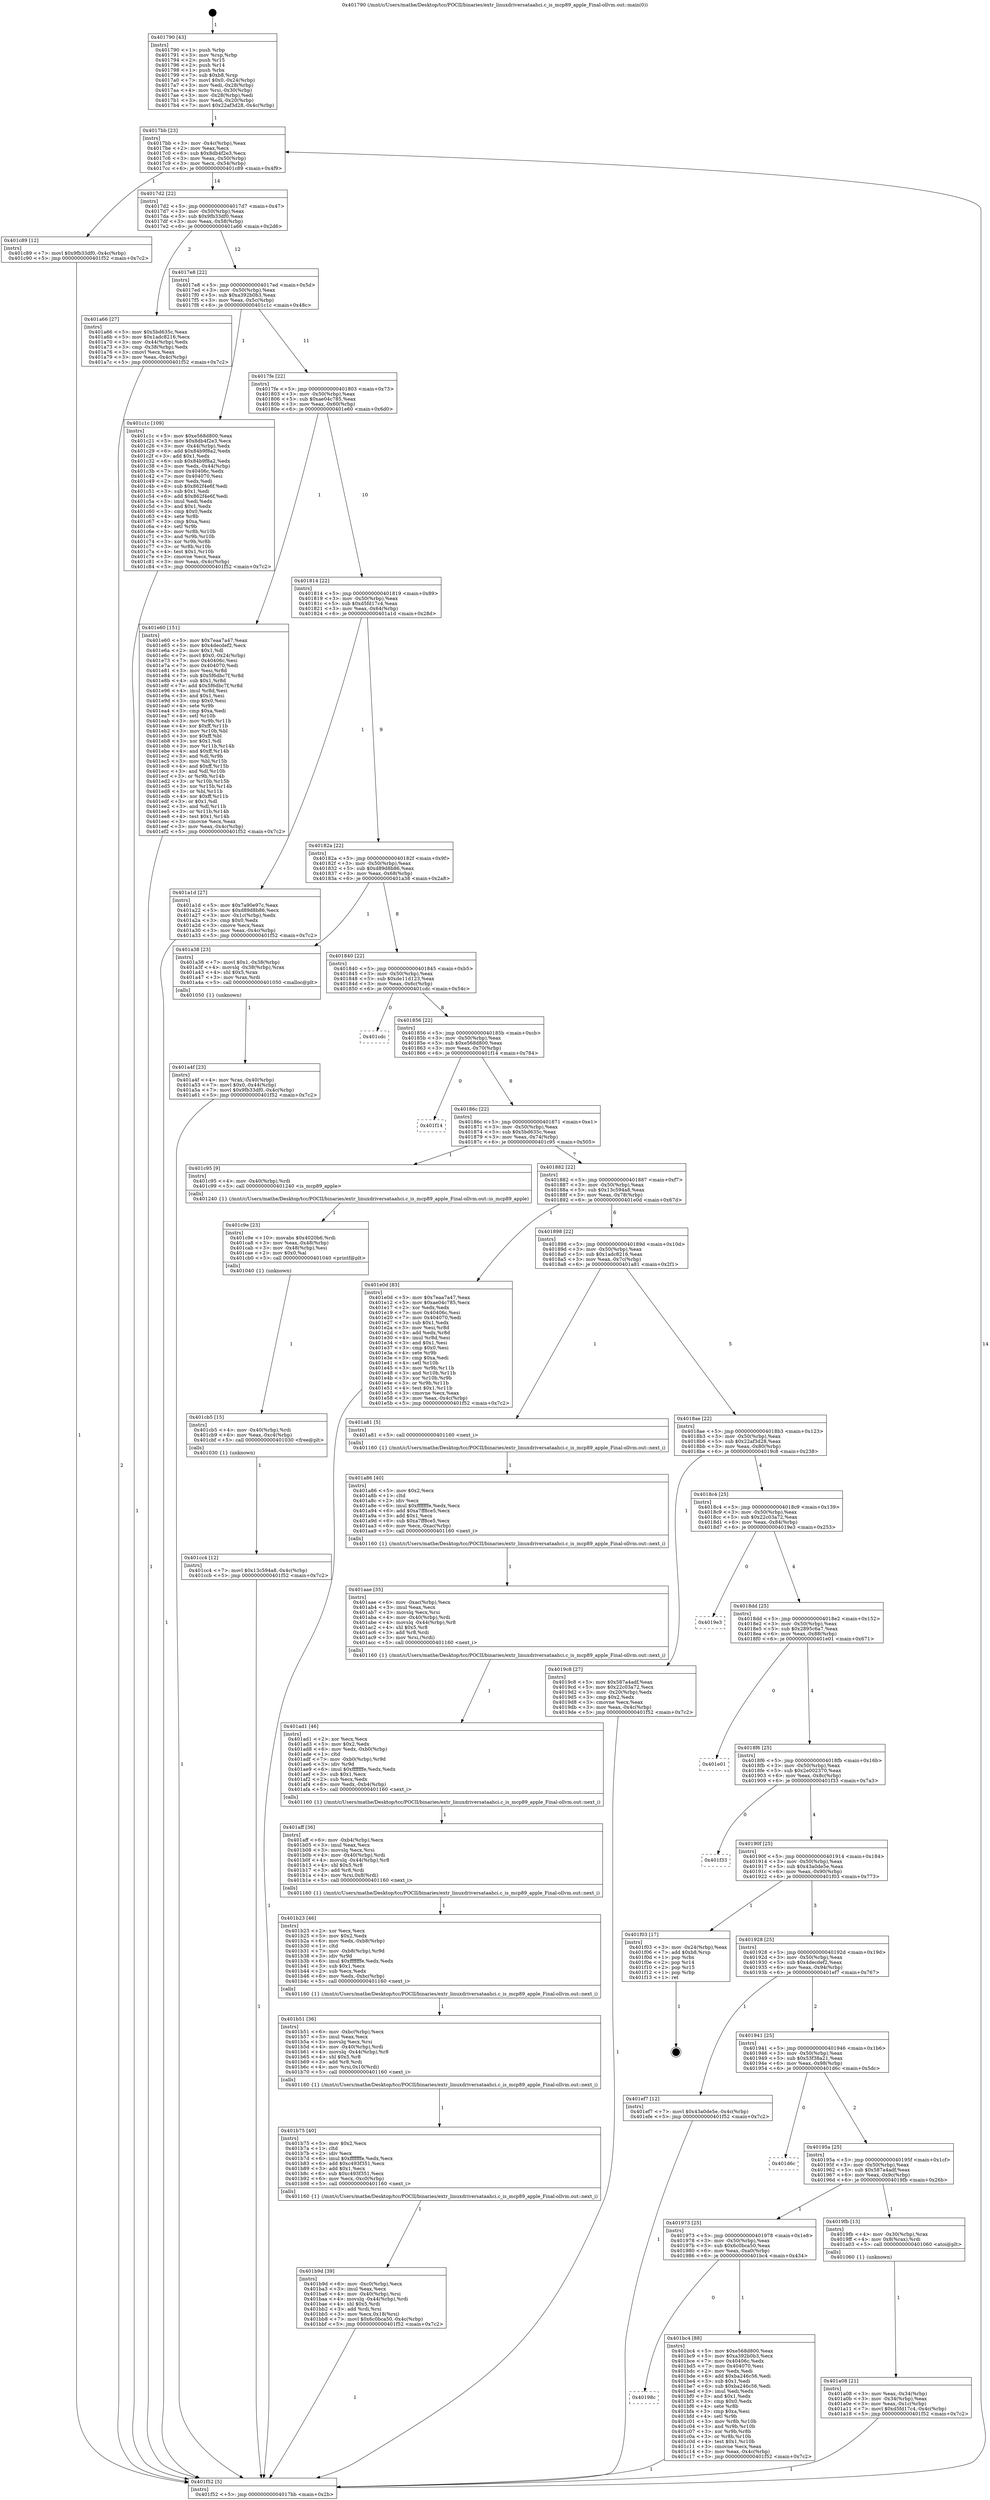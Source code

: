 digraph "0x401790" {
  label = "0x401790 (/mnt/c/Users/mathe/Desktop/tcc/POCII/binaries/extr_linuxdriversataahci.c_is_mcp89_apple_Final-ollvm.out::main(0))"
  labelloc = "t"
  node[shape=record]

  Entry [label="",width=0.3,height=0.3,shape=circle,fillcolor=black,style=filled]
  "0x4017bb" [label="{
     0x4017bb [23]\l
     | [instrs]\l
     &nbsp;&nbsp;0x4017bb \<+3\>: mov -0x4c(%rbp),%eax\l
     &nbsp;&nbsp;0x4017be \<+2\>: mov %eax,%ecx\l
     &nbsp;&nbsp;0x4017c0 \<+6\>: sub $0x8db4f2e3,%ecx\l
     &nbsp;&nbsp;0x4017c6 \<+3\>: mov %eax,-0x50(%rbp)\l
     &nbsp;&nbsp;0x4017c9 \<+3\>: mov %ecx,-0x54(%rbp)\l
     &nbsp;&nbsp;0x4017cc \<+6\>: je 0000000000401c89 \<main+0x4f9\>\l
  }"]
  "0x401c89" [label="{
     0x401c89 [12]\l
     | [instrs]\l
     &nbsp;&nbsp;0x401c89 \<+7\>: movl $0x9fb33df0,-0x4c(%rbp)\l
     &nbsp;&nbsp;0x401c90 \<+5\>: jmp 0000000000401f52 \<main+0x7c2\>\l
  }"]
  "0x4017d2" [label="{
     0x4017d2 [22]\l
     | [instrs]\l
     &nbsp;&nbsp;0x4017d2 \<+5\>: jmp 00000000004017d7 \<main+0x47\>\l
     &nbsp;&nbsp;0x4017d7 \<+3\>: mov -0x50(%rbp),%eax\l
     &nbsp;&nbsp;0x4017da \<+5\>: sub $0x9fb33df0,%eax\l
     &nbsp;&nbsp;0x4017df \<+3\>: mov %eax,-0x58(%rbp)\l
     &nbsp;&nbsp;0x4017e2 \<+6\>: je 0000000000401a66 \<main+0x2d6\>\l
  }"]
  Exit [label="",width=0.3,height=0.3,shape=circle,fillcolor=black,style=filled,peripheries=2]
  "0x401a66" [label="{
     0x401a66 [27]\l
     | [instrs]\l
     &nbsp;&nbsp;0x401a66 \<+5\>: mov $0x5bd635c,%eax\l
     &nbsp;&nbsp;0x401a6b \<+5\>: mov $0x1adc8216,%ecx\l
     &nbsp;&nbsp;0x401a70 \<+3\>: mov -0x44(%rbp),%edx\l
     &nbsp;&nbsp;0x401a73 \<+3\>: cmp -0x38(%rbp),%edx\l
     &nbsp;&nbsp;0x401a76 \<+3\>: cmovl %ecx,%eax\l
     &nbsp;&nbsp;0x401a79 \<+3\>: mov %eax,-0x4c(%rbp)\l
     &nbsp;&nbsp;0x401a7c \<+5\>: jmp 0000000000401f52 \<main+0x7c2\>\l
  }"]
  "0x4017e8" [label="{
     0x4017e8 [22]\l
     | [instrs]\l
     &nbsp;&nbsp;0x4017e8 \<+5\>: jmp 00000000004017ed \<main+0x5d\>\l
     &nbsp;&nbsp;0x4017ed \<+3\>: mov -0x50(%rbp),%eax\l
     &nbsp;&nbsp;0x4017f0 \<+5\>: sub $0xa392b0b3,%eax\l
     &nbsp;&nbsp;0x4017f5 \<+3\>: mov %eax,-0x5c(%rbp)\l
     &nbsp;&nbsp;0x4017f8 \<+6\>: je 0000000000401c1c \<main+0x48c\>\l
  }"]
  "0x401cc4" [label="{
     0x401cc4 [12]\l
     | [instrs]\l
     &nbsp;&nbsp;0x401cc4 \<+7\>: movl $0x13c594a8,-0x4c(%rbp)\l
     &nbsp;&nbsp;0x401ccb \<+5\>: jmp 0000000000401f52 \<main+0x7c2\>\l
  }"]
  "0x401c1c" [label="{
     0x401c1c [109]\l
     | [instrs]\l
     &nbsp;&nbsp;0x401c1c \<+5\>: mov $0xe568d800,%eax\l
     &nbsp;&nbsp;0x401c21 \<+5\>: mov $0x8db4f2e3,%ecx\l
     &nbsp;&nbsp;0x401c26 \<+3\>: mov -0x44(%rbp),%edx\l
     &nbsp;&nbsp;0x401c29 \<+6\>: add $0x84b9f8a2,%edx\l
     &nbsp;&nbsp;0x401c2f \<+3\>: add $0x1,%edx\l
     &nbsp;&nbsp;0x401c32 \<+6\>: sub $0x84b9f8a2,%edx\l
     &nbsp;&nbsp;0x401c38 \<+3\>: mov %edx,-0x44(%rbp)\l
     &nbsp;&nbsp;0x401c3b \<+7\>: mov 0x40406c,%edx\l
     &nbsp;&nbsp;0x401c42 \<+7\>: mov 0x404070,%esi\l
     &nbsp;&nbsp;0x401c49 \<+2\>: mov %edx,%edi\l
     &nbsp;&nbsp;0x401c4b \<+6\>: sub $0x862f4e6f,%edi\l
     &nbsp;&nbsp;0x401c51 \<+3\>: sub $0x1,%edi\l
     &nbsp;&nbsp;0x401c54 \<+6\>: add $0x862f4e6f,%edi\l
     &nbsp;&nbsp;0x401c5a \<+3\>: imul %edi,%edx\l
     &nbsp;&nbsp;0x401c5d \<+3\>: and $0x1,%edx\l
     &nbsp;&nbsp;0x401c60 \<+3\>: cmp $0x0,%edx\l
     &nbsp;&nbsp;0x401c63 \<+4\>: sete %r8b\l
     &nbsp;&nbsp;0x401c67 \<+3\>: cmp $0xa,%esi\l
     &nbsp;&nbsp;0x401c6a \<+4\>: setl %r9b\l
     &nbsp;&nbsp;0x401c6e \<+3\>: mov %r8b,%r10b\l
     &nbsp;&nbsp;0x401c71 \<+3\>: and %r9b,%r10b\l
     &nbsp;&nbsp;0x401c74 \<+3\>: xor %r9b,%r8b\l
     &nbsp;&nbsp;0x401c77 \<+3\>: or %r8b,%r10b\l
     &nbsp;&nbsp;0x401c7a \<+4\>: test $0x1,%r10b\l
     &nbsp;&nbsp;0x401c7e \<+3\>: cmovne %ecx,%eax\l
     &nbsp;&nbsp;0x401c81 \<+3\>: mov %eax,-0x4c(%rbp)\l
     &nbsp;&nbsp;0x401c84 \<+5\>: jmp 0000000000401f52 \<main+0x7c2\>\l
  }"]
  "0x4017fe" [label="{
     0x4017fe [22]\l
     | [instrs]\l
     &nbsp;&nbsp;0x4017fe \<+5\>: jmp 0000000000401803 \<main+0x73\>\l
     &nbsp;&nbsp;0x401803 \<+3\>: mov -0x50(%rbp),%eax\l
     &nbsp;&nbsp;0x401806 \<+5\>: sub $0xae04c785,%eax\l
     &nbsp;&nbsp;0x40180b \<+3\>: mov %eax,-0x60(%rbp)\l
     &nbsp;&nbsp;0x40180e \<+6\>: je 0000000000401e60 \<main+0x6d0\>\l
  }"]
  "0x401cb5" [label="{
     0x401cb5 [15]\l
     | [instrs]\l
     &nbsp;&nbsp;0x401cb5 \<+4\>: mov -0x40(%rbp),%rdi\l
     &nbsp;&nbsp;0x401cb9 \<+6\>: mov %eax,-0xc4(%rbp)\l
     &nbsp;&nbsp;0x401cbf \<+5\>: call 0000000000401030 \<free@plt\>\l
     | [calls]\l
     &nbsp;&nbsp;0x401030 \{1\} (unknown)\l
  }"]
  "0x401e60" [label="{
     0x401e60 [151]\l
     | [instrs]\l
     &nbsp;&nbsp;0x401e60 \<+5\>: mov $0x7eaa7a47,%eax\l
     &nbsp;&nbsp;0x401e65 \<+5\>: mov $0x4decdef2,%ecx\l
     &nbsp;&nbsp;0x401e6a \<+2\>: mov $0x1,%dl\l
     &nbsp;&nbsp;0x401e6c \<+7\>: movl $0x0,-0x24(%rbp)\l
     &nbsp;&nbsp;0x401e73 \<+7\>: mov 0x40406c,%esi\l
     &nbsp;&nbsp;0x401e7a \<+7\>: mov 0x404070,%edi\l
     &nbsp;&nbsp;0x401e81 \<+3\>: mov %esi,%r8d\l
     &nbsp;&nbsp;0x401e84 \<+7\>: sub $0x5f6dbc7f,%r8d\l
     &nbsp;&nbsp;0x401e8b \<+4\>: sub $0x1,%r8d\l
     &nbsp;&nbsp;0x401e8f \<+7\>: add $0x5f6dbc7f,%r8d\l
     &nbsp;&nbsp;0x401e96 \<+4\>: imul %r8d,%esi\l
     &nbsp;&nbsp;0x401e9a \<+3\>: and $0x1,%esi\l
     &nbsp;&nbsp;0x401e9d \<+3\>: cmp $0x0,%esi\l
     &nbsp;&nbsp;0x401ea0 \<+4\>: sete %r9b\l
     &nbsp;&nbsp;0x401ea4 \<+3\>: cmp $0xa,%edi\l
     &nbsp;&nbsp;0x401ea7 \<+4\>: setl %r10b\l
     &nbsp;&nbsp;0x401eab \<+3\>: mov %r9b,%r11b\l
     &nbsp;&nbsp;0x401eae \<+4\>: xor $0xff,%r11b\l
     &nbsp;&nbsp;0x401eb2 \<+3\>: mov %r10b,%bl\l
     &nbsp;&nbsp;0x401eb5 \<+3\>: xor $0xff,%bl\l
     &nbsp;&nbsp;0x401eb8 \<+3\>: xor $0x1,%dl\l
     &nbsp;&nbsp;0x401ebb \<+3\>: mov %r11b,%r14b\l
     &nbsp;&nbsp;0x401ebe \<+4\>: and $0xff,%r14b\l
     &nbsp;&nbsp;0x401ec2 \<+3\>: and %dl,%r9b\l
     &nbsp;&nbsp;0x401ec5 \<+3\>: mov %bl,%r15b\l
     &nbsp;&nbsp;0x401ec8 \<+4\>: and $0xff,%r15b\l
     &nbsp;&nbsp;0x401ecc \<+3\>: and %dl,%r10b\l
     &nbsp;&nbsp;0x401ecf \<+3\>: or %r9b,%r14b\l
     &nbsp;&nbsp;0x401ed2 \<+3\>: or %r10b,%r15b\l
     &nbsp;&nbsp;0x401ed5 \<+3\>: xor %r15b,%r14b\l
     &nbsp;&nbsp;0x401ed8 \<+3\>: or %bl,%r11b\l
     &nbsp;&nbsp;0x401edb \<+4\>: xor $0xff,%r11b\l
     &nbsp;&nbsp;0x401edf \<+3\>: or $0x1,%dl\l
     &nbsp;&nbsp;0x401ee2 \<+3\>: and %dl,%r11b\l
     &nbsp;&nbsp;0x401ee5 \<+3\>: or %r11b,%r14b\l
     &nbsp;&nbsp;0x401ee8 \<+4\>: test $0x1,%r14b\l
     &nbsp;&nbsp;0x401eec \<+3\>: cmovne %ecx,%eax\l
     &nbsp;&nbsp;0x401eef \<+3\>: mov %eax,-0x4c(%rbp)\l
     &nbsp;&nbsp;0x401ef2 \<+5\>: jmp 0000000000401f52 \<main+0x7c2\>\l
  }"]
  "0x401814" [label="{
     0x401814 [22]\l
     | [instrs]\l
     &nbsp;&nbsp;0x401814 \<+5\>: jmp 0000000000401819 \<main+0x89\>\l
     &nbsp;&nbsp;0x401819 \<+3\>: mov -0x50(%rbp),%eax\l
     &nbsp;&nbsp;0x40181c \<+5\>: sub $0xd5fd17c4,%eax\l
     &nbsp;&nbsp;0x401821 \<+3\>: mov %eax,-0x64(%rbp)\l
     &nbsp;&nbsp;0x401824 \<+6\>: je 0000000000401a1d \<main+0x28d\>\l
  }"]
  "0x401c9e" [label="{
     0x401c9e [23]\l
     | [instrs]\l
     &nbsp;&nbsp;0x401c9e \<+10\>: movabs $0x4020b6,%rdi\l
     &nbsp;&nbsp;0x401ca8 \<+3\>: mov %eax,-0x48(%rbp)\l
     &nbsp;&nbsp;0x401cab \<+3\>: mov -0x48(%rbp),%esi\l
     &nbsp;&nbsp;0x401cae \<+2\>: mov $0x0,%al\l
     &nbsp;&nbsp;0x401cb0 \<+5\>: call 0000000000401040 \<printf@plt\>\l
     | [calls]\l
     &nbsp;&nbsp;0x401040 \{1\} (unknown)\l
  }"]
  "0x401a1d" [label="{
     0x401a1d [27]\l
     | [instrs]\l
     &nbsp;&nbsp;0x401a1d \<+5\>: mov $0x7a90e97c,%eax\l
     &nbsp;&nbsp;0x401a22 \<+5\>: mov $0xd89d8b86,%ecx\l
     &nbsp;&nbsp;0x401a27 \<+3\>: mov -0x1c(%rbp),%edx\l
     &nbsp;&nbsp;0x401a2a \<+3\>: cmp $0x0,%edx\l
     &nbsp;&nbsp;0x401a2d \<+3\>: cmove %ecx,%eax\l
     &nbsp;&nbsp;0x401a30 \<+3\>: mov %eax,-0x4c(%rbp)\l
     &nbsp;&nbsp;0x401a33 \<+5\>: jmp 0000000000401f52 \<main+0x7c2\>\l
  }"]
  "0x40182a" [label="{
     0x40182a [22]\l
     | [instrs]\l
     &nbsp;&nbsp;0x40182a \<+5\>: jmp 000000000040182f \<main+0x9f\>\l
     &nbsp;&nbsp;0x40182f \<+3\>: mov -0x50(%rbp),%eax\l
     &nbsp;&nbsp;0x401832 \<+5\>: sub $0xd89d8b86,%eax\l
     &nbsp;&nbsp;0x401837 \<+3\>: mov %eax,-0x68(%rbp)\l
     &nbsp;&nbsp;0x40183a \<+6\>: je 0000000000401a38 \<main+0x2a8\>\l
  }"]
  "0x40198c" [label="{
     0x40198c\l
  }", style=dashed]
  "0x401a38" [label="{
     0x401a38 [23]\l
     | [instrs]\l
     &nbsp;&nbsp;0x401a38 \<+7\>: movl $0x1,-0x38(%rbp)\l
     &nbsp;&nbsp;0x401a3f \<+4\>: movslq -0x38(%rbp),%rax\l
     &nbsp;&nbsp;0x401a43 \<+4\>: shl $0x5,%rax\l
     &nbsp;&nbsp;0x401a47 \<+3\>: mov %rax,%rdi\l
     &nbsp;&nbsp;0x401a4a \<+5\>: call 0000000000401050 \<malloc@plt\>\l
     | [calls]\l
     &nbsp;&nbsp;0x401050 \{1\} (unknown)\l
  }"]
  "0x401840" [label="{
     0x401840 [22]\l
     | [instrs]\l
     &nbsp;&nbsp;0x401840 \<+5\>: jmp 0000000000401845 \<main+0xb5\>\l
     &nbsp;&nbsp;0x401845 \<+3\>: mov -0x50(%rbp),%eax\l
     &nbsp;&nbsp;0x401848 \<+5\>: sub $0xde11d123,%eax\l
     &nbsp;&nbsp;0x40184d \<+3\>: mov %eax,-0x6c(%rbp)\l
     &nbsp;&nbsp;0x401850 \<+6\>: je 0000000000401cdc \<main+0x54c\>\l
  }"]
  "0x401bc4" [label="{
     0x401bc4 [88]\l
     | [instrs]\l
     &nbsp;&nbsp;0x401bc4 \<+5\>: mov $0xe568d800,%eax\l
     &nbsp;&nbsp;0x401bc9 \<+5\>: mov $0xa392b0b3,%ecx\l
     &nbsp;&nbsp;0x401bce \<+7\>: mov 0x40406c,%edx\l
     &nbsp;&nbsp;0x401bd5 \<+7\>: mov 0x404070,%esi\l
     &nbsp;&nbsp;0x401bdc \<+2\>: mov %edx,%edi\l
     &nbsp;&nbsp;0x401bde \<+6\>: add $0xba246c56,%edi\l
     &nbsp;&nbsp;0x401be4 \<+3\>: sub $0x1,%edi\l
     &nbsp;&nbsp;0x401be7 \<+6\>: sub $0xba246c56,%edi\l
     &nbsp;&nbsp;0x401bed \<+3\>: imul %edi,%edx\l
     &nbsp;&nbsp;0x401bf0 \<+3\>: and $0x1,%edx\l
     &nbsp;&nbsp;0x401bf3 \<+3\>: cmp $0x0,%edx\l
     &nbsp;&nbsp;0x401bf6 \<+4\>: sete %r8b\l
     &nbsp;&nbsp;0x401bfa \<+3\>: cmp $0xa,%esi\l
     &nbsp;&nbsp;0x401bfd \<+4\>: setl %r9b\l
     &nbsp;&nbsp;0x401c01 \<+3\>: mov %r8b,%r10b\l
     &nbsp;&nbsp;0x401c04 \<+3\>: and %r9b,%r10b\l
     &nbsp;&nbsp;0x401c07 \<+3\>: xor %r9b,%r8b\l
     &nbsp;&nbsp;0x401c0a \<+3\>: or %r8b,%r10b\l
     &nbsp;&nbsp;0x401c0d \<+4\>: test $0x1,%r10b\l
     &nbsp;&nbsp;0x401c11 \<+3\>: cmovne %ecx,%eax\l
     &nbsp;&nbsp;0x401c14 \<+3\>: mov %eax,-0x4c(%rbp)\l
     &nbsp;&nbsp;0x401c17 \<+5\>: jmp 0000000000401f52 \<main+0x7c2\>\l
  }"]
  "0x401cdc" [label="{
     0x401cdc\l
  }", style=dashed]
  "0x401856" [label="{
     0x401856 [22]\l
     | [instrs]\l
     &nbsp;&nbsp;0x401856 \<+5\>: jmp 000000000040185b \<main+0xcb\>\l
     &nbsp;&nbsp;0x40185b \<+3\>: mov -0x50(%rbp),%eax\l
     &nbsp;&nbsp;0x40185e \<+5\>: sub $0xe568d800,%eax\l
     &nbsp;&nbsp;0x401863 \<+3\>: mov %eax,-0x70(%rbp)\l
     &nbsp;&nbsp;0x401866 \<+6\>: je 0000000000401f14 \<main+0x784\>\l
  }"]
  "0x401b9d" [label="{
     0x401b9d [39]\l
     | [instrs]\l
     &nbsp;&nbsp;0x401b9d \<+6\>: mov -0xc0(%rbp),%ecx\l
     &nbsp;&nbsp;0x401ba3 \<+3\>: imul %eax,%ecx\l
     &nbsp;&nbsp;0x401ba6 \<+4\>: mov -0x40(%rbp),%rsi\l
     &nbsp;&nbsp;0x401baa \<+4\>: movslq -0x44(%rbp),%rdi\l
     &nbsp;&nbsp;0x401bae \<+4\>: shl $0x5,%rdi\l
     &nbsp;&nbsp;0x401bb2 \<+3\>: add %rdi,%rsi\l
     &nbsp;&nbsp;0x401bb5 \<+3\>: mov %ecx,0x18(%rsi)\l
     &nbsp;&nbsp;0x401bb8 \<+7\>: movl $0x6c0bca50,-0x4c(%rbp)\l
     &nbsp;&nbsp;0x401bbf \<+5\>: jmp 0000000000401f52 \<main+0x7c2\>\l
  }"]
  "0x401f14" [label="{
     0x401f14\l
  }", style=dashed]
  "0x40186c" [label="{
     0x40186c [22]\l
     | [instrs]\l
     &nbsp;&nbsp;0x40186c \<+5\>: jmp 0000000000401871 \<main+0xe1\>\l
     &nbsp;&nbsp;0x401871 \<+3\>: mov -0x50(%rbp),%eax\l
     &nbsp;&nbsp;0x401874 \<+5\>: sub $0x5bd635c,%eax\l
     &nbsp;&nbsp;0x401879 \<+3\>: mov %eax,-0x74(%rbp)\l
     &nbsp;&nbsp;0x40187c \<+6\>: je 0000000000401c95 \<main+0x505\>\l
  }"]
  "0x401b75" [label="{
     0x401b75 [40]\l
     | [instrs]\l
     &nbsp;&nbsp;0x401b75 \<+5\>: mov $0x2,%ecx\l
     &nbsp;&nbsp;0x401b7a \<+1\>: cltd\l
     &nbsp;&nbsp;0x401b7b \<+2\>: idiv %ecx\l
     &nbsp;&nbsp;0x401b7d \<+6\>: imul $0xfffffffe,%edx,%ecx\l
     &nbsp;&nbsp;0x401b83 \<+6\>: add $0xc493f351,%ecx\l
     &nbsp;&nbsp;0x401b89 \<+3\>: add $0x1,%ecx\l
     &nbsp;&nbsp;0x401b8c \<+6\>: sub $0xc493f351,%ecx\l
     &nbsp;&nbsp;0x401b92 \<+6\>: mov %ecx,-0xc0(%rbp)\l
     &nbsp;&nbsp;0x401b98 \<+5\>: call 0000000000401160 \<next_i\>\l
     | [calls]\l
     &nbsp;&nbsp;0x401160 \{1\} (/mnt/c/Users/mathe/Desktop/tcc/POCII/binaries/extr_linuxdriversataahci.c_is_mcp89_apple_Final-ollvm.out::next_i)\l
  }"]
  "0x401c95" [label="{
     0x401c95 [9]\l
     | [instrs]\l
     &nbsp;&nbsp;0x401c95 \<+4\>: mov -0x40(%rbp),%rdi\l
     &nbsp;&nbsp;0x401c99 \<+5\>: call 0000000000401240 \<is_mcp89_apple\>\l
     | [calls]\l
     &nbsp;&nbsp;0x401240 \{1\} (/mnt/c/Users/mathe/Desktop/tcc/POCII/binaries/extr_linuxdriversataahci.c_is_mcp89_apple_Final-ollvm.out::is_mcp89_apple)\l
  }"]
  "0x401882" [label="{
     0x401882 [22]\l
     | [instrs]\l
     &nbsp;&nbsp;0x401882 \<+5\>: jmp 0000000000401887 \<main+0xf7\>\l
     &nbsp;&nbsp;0x401887 \<+3\>: mov -0x50(%rbp),%eax\l
     &nbsp;&nbsp;0x40188a \<+5\>: sub $0x13c594a8,%eax\l
     &nbsp;&nbsp;0x40188f \<+3\>: mov %eax,-0x78(%rbp)\l
     &nbsp;&nbsp;0x401892 \<+6\>: je 0000000000401e0d \<main+0x67d\>\l
  }"]
  "0x401b51" [label="{
     0x401b51 [36]\l
     | [instrs]\l
     &nbsp;&nbsp;0x401b51 \<+6\>: mov -0xbc(%rbp),%ecx\l
     &nbsp;&nbsp;0x401b57 \<+3\>: imul %eax,%ecx\l
     &nbsp;&nbsp;0x401b5a \<+3\>: movslq %ecx,%rsi\l
     &nbsp;&nbsp;0x401b5d \<+4\>: mov -0x40(%rbp),%rdi\l
     &nbsp;&nbsp;0x401b61 \<+4\>: movslq -0x44(%rbp),%r8\l
     &nbsp;&nbsp;0x401b65 \<+4\>: shl $0x5,%r8\l
     &nbsp;&nbsp;0x401b69 \<+3\>: add %r8,%rdi\l
     &nbsp;&nbsp;0x401b6c \<+4\>: mov %rsi,0x10(%rdi)\l
     &nbsp;&nbsp;0x401b70 \<+5\>: call 0000000000401160 \<next_i\>\l
     | [calls]\l
     &nbsp;&nbsp;0x401160 \{1\} (/mnt/c/Users/mathe/Desktop/tcc/POCII/binaries/extr_linuxdriversataahci.c_is_mcp89_apple_Final-ollvm.out::next_i)\l
  }"]
  "0x401e0d" [label="{
     0x401e0d [83]\l
     | [instrs]\l
     &nbsp;&nbsp;0x401e0d \<+5\>: mov $0x7eaa7a47,%eax\l
     &nbsp;&nbsp;0x401e12 \<+5\>: mov $0xae04c785,%ecx\l
     &nbsp;&nbsp;0x401e17 \<+2\>: xor %edx,%edx\l
     &nbsp;&nbsp;0x401e19 \<+7\>: mov 0x40406c,%esi\l
     &nbsp;&nbsp;0x401e20 \<+7\>: mov 0x404070,%edi\l
     &nbsp;&nbsp;0x401e27 \<+3\>: sub $0x1,%edx\l
     &nbsp;&nbsp;0x401e2a \<+3\>: mov %esi,%r8d\l
     &nbsp;&nbsp;0x401e2d \<+3\>: add %edx,%r8d\l
     &nbsp;&nbsp;0x401e30 \<+4\>: imul %r8d,%esi\l
     &nbsp;&nbsp;0x401e34 \<+3\>: and $0x1,%esi\l
     &nbsp;&nbsp;0x401e37 \<+3\>: cmp $0x0,%esi\l
     &nbsp;&nbsp;0x401e3a \<+4\>: sete %r9b\l
     &nbsp;&nbsp;0x401e3e \<+3\>: cmp $0xa,%edi\l
     &nbsp;&nbsp;0x401e41 \<+4\>: setl %r10b\l
     &nbsp;&nbsp;0x401e45 \<+3\>: mov %r9b,%r11b\l
     &nbsp;&nbsp;0x401e48 \<+3\>: and %r10b,%r11b\l
     &nbsp;&nbsp;0x401e4b \<+3\>: xor %r10b,%r9b\l
     &nbsp;&nbsp;0x401e4e \<+3\>: or %r9b,%r11b\l
     &nbsp;&nbsp;0x401e51 \<+4\>: test $0x1,%r11b\l
     &nbsp;&nbsp;0x401e55 \<+3\>: cmovne %ecx,%eax\l
     &nbsp;&nbsp;0x401e58 \<+3\>: mov %eax,-0x4c(%rbp)\l
     &nbsp;&nbsp;0x401e5b \<+5\>: jmp 0000000000401f52 \<main+0x7c2\>\l
  }"]
  "0x401898" [label="{
     0x401898 [22]\l
     | [instrs]\l
     &nbsp;&nbsp;0x401898 \<+5\>: jmp 000000000040189d \<main+0x10d\>\l
     &nbsp;&nbsp;0x40189d \<+3\>: mov -0x50(%rbp),%eax\l
     &nbsp;&nbsp;0x4018a0 \<+5\>: sub $0x1adc8216,%eax\l
     &nbsp;&nbsp;0x4018a5 \<+3\>: mov %eax,-0x7c(%rbp)\l
     &nbsp;&nbsp;0x4018a8 \<+6\>: je 0000000000401a81 \<main+0x2f1\>\l
  }"]
  "0x401b23" [label="{
     0x401b23 [46]\l
     | [instrs]\l
     &nbsp;&nbsp;0x401b23 \<+2\>: xor %ecx,%ecx\l
     &nbsp;&nbsp;0x401b25 \<+5\>: mov $0x2,%edx\l
     &nbsp;&nbsp;0x401b2a \<+6\>: mov %edx,-0xb8(%rbp)\l
     &nbsp;&nbsp;0x401b30 \<+1\>: cltd\l
     &nbsp;&nbsp;0x401b31 \<+7\>: mov -0xb8(%rbp),%r9d\l
     &nbsp;&nbsp;0x401b38 \<+3\>: idiv %r9d\l
     &nbsp;&nbsp;0x401b3b \<+6\>: imul $0xfffffffe,%edx,%edx\l
     &nbsp;&nbsp;0x401b41 \<+3\>: sub $0x1,%ecx\l
     &nbsp;&nbsp;0x401b44 \<+2\>: sub %ecx,%edx\l
     &nbsp;&nbsp;0x401b46 \<+6\>: mov %edx,-0xbc(%rbp)\l
     &nbsp;&nbsp;0x401b4c \<+5\>: call 0000000000401160 \<next_i\>\l
     | [calls]\l
     &nbsp;&nbsp;0x401160 \{1\} (/mnt/c/Users/mathe/Desktop/tcc/POCII/binaries/extr_linuxdriversataahci.c_is_mcp89_apple_Final-ollvm.out::next_i)\l
  }"]
  "0x401a81" [label="{
     0x401a81 [5]\l
     | [instrs]\l
     &nbsp;&nbsp;0x401a81 \<+5\>: call 0000000000401160 \<next_i\>\l
     | [calls]\l
     &nbsp;&nbsp;0x401160 \{1\} (/mnt/c/Users/mathe/Desktop/tcc/POCII/binaries/extr_linuxdriversataahci.c_is_mcp89_apple_Final-ollvm.out::next_i)\l
  }"]
  "0x4018ae" [label="{
     0x4018ae [22]\l
     | [instrs]\l
     &nbsp;&nbsp;0x4018ae \<+5\>: jmp 00000000004018b3 \<main+0x123\>\l
     &nbsp;&nbsp;0x4018b3 \<+3\>: mov -0x50(%rbp),%eax\l
     &nbsp;&nbsp;0x4018b6 \<+5\>: sub $0x22af3d28,%eax\l
     &nbsp;&nbsp;0x4018bb \<+3\>: mov %eax,-0x80(%rbp)\l
     &nbsp;&nbsp;0x4018be \<+6\>: je 00000000004019c8 \<main+0x238\>\l
  }"]
  "0x401aff" [label="{
     0x401aff [36]\l
     | [instrs]\l
     &nbsp;&nbsp;0x401aff \<+6\>: mov -0xb4(%rbp),%ecx\l
     &nbsp;&nbsp;0x401b05 \<+3\>: imul %eax,%ecx\l
     &nbsp;&nbsp;0x401b08 \<+3\>: movslq %ecx,%rsi\l
     &nbsp;&nbsp;0x401b0b \<+4\>: mov -0x40(%rbp),%rdi\l
     &nbsp;&nbsp;0x401b0f \<+4\>: movslq -0x44(%rbp),%r8\l
     &nbsp;&nbsp;0x401b13 \<+4\>: shl $0x5,%r8\l
     &nbsp;&nbsp;0x401b17 \<+3\>: add %r8,%rdi\l
     &nbsp;&nbsp;0x401b1a \<+4\>: mov %rsi,0x8(%rdi)\l
     &nbsp;&nbsp;0x401b1e \<+5\>: call 0000000000401160 \<next_i\>\l
     | [calls]\l
     &nbsp;&nbsp;0x401160 \{1\} (/mnt/c/Users/mathe/Desktop/tcc/POCII/binaries/extr_linuxdriversataahci.c_is_mcp89_apple_Final-ollvm.out::next_i)\l
  }"]
  "0x4019c8" [label="{
     0x4019c8 [27]\l
     | [instrs]\l
     &nbsp;&nbsp;0x4019c8 \<+5\>: mov $0x587a4adf,%eax\l
     &nbsp;&nbsp;0x4019cd \<+5\>: mov $0x22c03a72,%ecx\l
     &nbsp;&nbsp;0x4019d2 \<+3\>: mov -0x20(%rbp),%edx\l
     &nbsp;&nbsp;0x4019d5 \<+3\>: cmp $0x2,%edx\l
     &nbsp;&nbsp;0x4019d8 \<+3\>: cmovne %ecx,%eax\l
     &nbsp;&nbsp;0x4019db \<+3\>: mov %eax,-0x4c(%rbp)\l
     &nbsp;&nbsp;0x4019de \<+5\>: jmp 0000000000401f52 \<main+0x7c2\>\l
  }"]
  "0x4018c4" [label="{
     0x4018c4 [25]\l
     | [instrs]\l
     &nbsp;&nbsp;0x4018c4 \<+5\>: jmp 00000000004018c9 \<main+0x139\>\l
     &nbsp;&nbsp;0x4018c9 \<+3\>: mov -0x50(%rbp),%eax\l
     &nbsp;&nbsp;0x4018cc \<+5\>: sub $0x22c03a72,%eax\l
     &nbsp;&nbsp;0x4018d1 \<+6\>: mov %eax,-0x84(%rbp)\l
     &nbsp;&nbsp;0x4018d7 \<+6\>: je 00000000004019e3 \<main+0x253\>\l
  }"]
  "0x401f52" [label="{
     0x401f52 [5]\l
     | [instrs]\l
     &nbsp;&nbsp;0x401f52 \<+5\>: jmp 00000000004017bb \<main+0x2b\>\l
  }"]
  "0x401790" [label="{
     0x401790 [43]\l
     | [instrs]\l
     &nbsp;&nbsp;0x401790 \<+1\>: push %rbp\l
     &nbsp;&nbsp;0x401791 \<+3\>: mov %rsp,%rbp\l
     &nbsp;&nbsp;0x401794 \<+2\>: push %r15\l
     &nbsp;&nbsp;0x401796 \<+2\>: push %r14\l
     &nbsp;&nbsp;0x401798 \<+1\>: push %rbx\l
     &nbsp;&nbsp;0x401799 \<+7\>: sub $0xb8,%rsp\l
     &nbsp;&nbsp;0x4017a0 \<+7\>: movl $0x0,-0x24(%rbp)\l
     &nbsp;&nbsp;0x4017a7 \<+3\>: mov %edi,-0x28(%rbp)\l
     &nbsp;&nbsp;0x4017aa \<+4\>: mov %rsi,-0x30(%rbp)\l
     &nbsp;&nbsp;0x4017ae \<+3\>: mov -0x28(%rbp),%edi\l
     &nbsp;&nbsp;0x4017b1 \<+3\>: mov %edi,-0x20(%rbp)\l
     &nbsp;&nbsp;0x4017b4 \<+7\>: movl $0x22af3d28,-0x4c(%rbp)\l
  }"]
  "0x401ad1" [label="{
     0x401ad1 [46]\l
     | [instrs]\l
     &nbsp;&nbsp;0x401ad1 \<+2\>: xor %ecx,%ecx\l
     &nbsp;&nbsp;0x401ad3 \<+5\>: mov $0x2,%edx\l
     &nbsp;&nbsp;0x401ad8 \<+6\>: mov %edx,-0xb0(%rbp)\l
     &nbsp;&nbsp;0x401ade \<+1\>: cltd\l
     &nbsp;&nbsp;0x401adf \<+7\>: mov -0xb0(%rbp),%r9d\l
     &nbsp;&nbsp;0x401ae6 \<+3\>: idiv %r9d\l
     &nbsp;&nbsp;0x401ae9 \<+6\>: imul $0xfffffffe,%edx,%edx\l
     &nbsp;&nbsp;0x401aef \<+3\>: sub $0x1,%ecx\l
     &nbsp;&nbsp;0x401af2 \<+2\>: sub %ecx,%edx\l
     &nbsp;&nbsp;0x401af4 \<+6\>: mov %edx,-0xb4(%rbp)\l
     &nbsp;&nbsp;0x401afa \<+5\>: call 0000000000401160 \<next_i\>\l
     | [calls]\l
     &nbsp;&nbsp;0x401160 \{1\} (/mnt/c/Users/mathe/Desktop/tcc/POCII/binaries/extr_linuxdriversataahci.c_is_mcp89_apple_Final-ollvm.out::next_i)\l
  }"]
  "0x4019e3" [label="{
     0x4019e3\l
  }", style=dashed]
  "0x4018dd" [label="{
     0x4018dd [25]\l
     | [instrs]\l
     &nbsp;&nbsp;0x4018dd \<+5\>: jmp 00000000004018e2 \<main+0x152\>\l
     &nbsp;&nbsp;0x4018e2 \<+3\>: mov -0x50(%rbp),%eax\l
     &nbsp;&nbsp;0x4018e5 \<+5\>: sub $0x2895c6a7,%eax\l
     &nbsp;&nbsp;0x4018ea \<+6\>: mov %eax,-0x88(%rbp)\l
     &nbsp;&nbsp;0x4018f0 \<+6\>: je 0000000000401e01 \<main+0x671\>\l
  }"]
  "0x401aae" [label="{
     0x401aae [35]\l
     | [instrs]\l
     &nbsp;&nbsp;0x401aae \<+6\>: mov -0xac(%rbp),%ecx\l
     &nbsp;&nbsp;0x401ab4 \<+3\>: imul %eax,%ecx\l
     &nbsp;&nbsp;0x401ab7 \<+3\>: movslq %ecx,%rsi\l
     &nbsp;&nbsp;0x401aba \<+4\>: mov -0x40(%rbp),%rdi\l
     &nbsp;&nbsp;0x401abe \<+4\>: movslq -0x44(%rbp),%r8\l
     &nbsp;&nbsp;0x401ac2 \<+4\>: shl $0x5,%r8\l
     &nbsp;&nbsp;0x401ac6 \<+3\>: add %r8,%rdi\l
     &nbsp;&nbsp;0x401ac9 \<+3\>: mov %rsi,(%rdi)\l
     &nbsp;&nbsp;0x401acc \<+5\>: call 0000000000401160 \<next_i\>\l
     | [calls]\l
     &nbsp;&nbsp;0x401160 \{1\} (/mnt/c/Users/mathe/Desktop/tcc/POCII/binaries/extr_linuxdriversataahci.c_is_mcp89_apple_Final-ollvm.out::next_i)\l
  }"]
  "0x401e01" [label="{
     0x401e01\l
  }", style=dashed]
  "0x4018f6" [label="{
     0x4018f6 [25]\l
     | [instrs]\l
     &nbsp;&nbsp;0x4018f6 \<+5\>: jmp 00000000004018fb \<main+0x16b\>\l
     &nbsp;&nbsp;0x4018fb \<+3\>: mov -0x50(%rbp),%eax\l
     &nbsp;&nbsp;0x4018fe \<+5\>: sub $0x2e002370,%eax\l
     &nbsp;&nbsp;0x401903 \<+6\>: mov %eax,-0x8c(%rbp)\l
     &nbsp;&nbsp;0x401909 \<+6\>: je 0000000000401f33 \<main+0x7a3\>\l
  }"]
  "0x401a86" [label="{
     0x401a86 [40]\l
     | [instrs]\l
     &nbsp;&nbsp;0x401a86 \<+5\>: mov $0x2,%ecx\l
     &nbsp;&nbsp;0x401a8b \<+1\>: cltd\l
     &nbsp;&nbsp;0x401a8c \<+2\>: idiv %ecx\l
     &nbsp;&nbsp;0x401a8e \<+6\>: imul $0xfffffffe,%edx,%ecx\l
     &nbsp;&nbsp;0x401a94 \<+6\>: add $0xa7ff8ce5,%ecx\l
     &nbsp;&nbsp;0x401a9a \<+3\>: add $0x1,%ecx\l
     &nbsp;&nbsp;0x401a9d \<+6\>: sub $0xa7ff8ce5,%ecx\l
     &nbsp;&nbsp;0x401aa3 \<+6\>: mov %ecx,-0xac(%rbp)\l
     &nbsp;&nbsp;0x401aa9 \<+5\>: call 0000000000401160 \<next_i\>\l
     | [calls]\l
     &nbsp;&nbsp;0x401160 \{1\} (/mnt/c/Users/mathe/Desktop/tcc/POCII/binaries/extr_linuxdriversataahci.c_is_mcp89_apple_Final-ollvm.out::next_i)\l
  }"]
  "0x401f33" [label="{
     0x401f33\l
  }", style=dashed]
  "0x40190f" [label="{
     0x40190f [25]\l
     | [instrs]\l
     &nbsp;&nbsp;0x40190f \<+5\>: jmp 0000000000401914 \<main+0x184\>\l
     &nbsp;&nbsp;0x401914 \<+3\>: mov -0x50(%rbp),%eax\l
     &nbsp;&nbsp;0x401917 \<+5\>: sub $0x43a0de5e,%eax\l
     &nbsp;&nbsp;0x40191c \<+6\>: mov %eax,-0x90(%rbp)\l
     &nbsp;&nbsp;0x401922 \<+6\>: je 0000000000401f03 \<main+0x773\>\l
  }"]
  "0x401a4f" [label="{
     0x401a4f [23]\l
     | [instrs]\l
     &nbsp;&nbsp;0x401a4f \<+4\>: mov %rax,-0x40(%rbp)\l
     &nbsp;&nbsp;0x401a53 \<+7\>: movl $0x0,-0x44(%rbp)\l
     &nbsp;&nbsp;0x401a5a \<+7\>: movl $0x9fb33df0,-0x4c(%rbp)\l
     &nbsp;&nbsp;0x401a61 \<+5\>: jmp 0000000000401f52 \<main+0x7c2\>\l
  }"]
  "0x401f03" [label="{
     0x401f03 [17]\l
     | [instrs]\l
     &nbsp;&nbsp;0x401f03 \<+3\>: mov -0x24(%rbp),%eax\l
     &nbsp;&nbsp;0x401f06 \<+7\>: add $0xb8,%rsp\l
     &nbsp;&nbsp;0x401f0d \<+1\>: pop %rbx\l
     &nbsp;&nbsp;0x401f0e \<+2\>: pop %r14\l
     &nbsp;&nbsp;0x401f10 \<+2\>: pop %r15\l
     &nbsp;&nbsp;0x401f12 \<+1\>: pop %rbp\l
     &nbsp;&nbsp;0x401f13 \<+1\>: ret\l
  }"]
  "0x401928" [label="{
     0x401928 [25]\l
     | [instrs]\l
     &nbsp;&nbsp;0x401928 \<+5\>: jmp 000000000040192d \<main+0x19d\>\l
     &nbsp;&nbsp;0x40192d \<+3\>: mov -0x50(%rbp),%eax\l
     &nbsp;&nbsp;0x401930 \<+5\>: sub $0x4decdef2,%eax\l
     &nbsp;&nbsp;0x401935 \<+6\>: mov %eax,-0x94(%rbp)\l
     &nbsp;&nbsp;0x40193b \<+6\>: je 0000000000401ef7 \<main+0x767\>\l
  }"]
  "0x401a08" [label="{
     0x401a08 [21]\l
     | [instrs]\l
     &nbsp;&nbsp;0x401a08 \<+3\>: mov %eax,-0x34(%rbp)\l
     &nbsp;&nbsp;0x401a0b \<+3\>: mov -0x34(%rbp),%eax\l
     &nbsp;&nbsp;0x401a0e \<+3\>: mov %eax,-0x1c(%rbp)\l
     &nbsp;&nbsp;0x401a11 \<+7\>: movl $0xd5fd17c4,-0x4c(%rbp)\l
     &nbsp;&nbsp;0x401a18 \<+5\>: jmp 0000000000401f52 \<main+0x7c2\>\l
  }"]
  "0x401ef7" [label="{
     0x401ef7 [12]\l
     | [instrs]\l
     &nbsp;&nbsp;0x401ef7 \<+7\>: movl $0x43a0de5e,-0x4c(%rbp)\l
     &nbsp;&nbsp;0x401efe \<+5\>: jmp 0000000000401f52 \<main+0x7c2\>\l
  }"]
  "0x401941" [label="{
     0x401941 [25]\l
     | [instrs]\l
     &nbsp;&nbsp;0x401941 \<+5\>: jmp 0000000000401946 \<main+0x1b6\>\l
     &nbsp;&nbsp;0x401946 \<+3\>: mov -0x50(%rbp),%eax\l
     &nbsp;&nbsp;0x401949 \<+5\>: sub $0x53f38a21,%eax\l
     &nbsp;&nbsp;0x40194e \<+6\>: mov %eax,-0x98(%rbp)\l
     &nbsp;&nbsp;0x401954 \<+6\>: je 0000000000401d6c \<main+0x5dc\>\l
  }"]
  "0x401973" [label="{
     0x401973 [25]\l
     | [instrs]\l
     &nbsp;&nbsp;0x401973 \<+5\>: jmp 0000000000401978 \<main+0x1e8\>\l
     &nbsp;&nbsp;0x401978 \<+3\>: mov -0x50(%rbp),%eax\l
     &nbsp;&nbsp;0x40197b \<+5\>: sub $0x6c0bca50,%eax\l
     &nbsp;&nbsp;0x401980 \<+6\>: mov %eax,-0xa0(%rbp)\l
     &nbsp;&nbsp;0x401986 \<+6\>: je 0000000000401bc4 \<main+0x434\>\l
  }"]
  "0x401d6c" [label="{
     0x401d6c\l
  }", style=dashed]
  "0x40195a" [label="{
     0x40195a [25]\l
     | [instrs]\l
     &nbsp;&nbsp;0x40195a \<+5\>: jmp 000000000040195f \<main+0x1cf\>\l
     &nbsp;&nbsp;0x40195f \<+3\>: mov -0x50(%rbp),%eax\l
     &nbsp;&nbsp;0x401962 \<+5\>: sub $0x587a4adf,%eax\l
     &nbsp;&nbsp;0x401967 \<+6\>: mov %eax,-0x9c(%rbp)\l
     &nbsp;&nbsp;0x40196d \<+6\>: je 00000000004019fb \<main+0x26b\>\l
  }"]
  "0x4019fb" [label="{
     0x4019fb [13]\l
     | [instrs]\l
     &nbsp;&nbsp;0x4019fb \<+4\>: mov -0x30(%rbp),%rax\l
     &nbsp;&nbsp;0x4019ff \<+4\>: mov 0x8(%rax),%rdi\l
     &nbsp;&nbsp;0x401a03 \<+5\>: call 0000000000401060 \<atoi@plt\>\l
     | [calls]\l
     &nbsp;&nbsp;0x401060 \{1\} (unknown)\l
  }"]
  Entry -> "0x401790" [label=" 1"]
  "0x4017bb" -> "0x401c89" [label=" 1"]
  "0x4017bb" -> "0x4017d2" [label=" 14"]
  "0x401f03" -> Exit [label=" 1"]
  "0x4017d2" -> "0x401a66" [label=" 2"]
  "0x4017d2" -> "0x4017e8" [label=" 12"]
  "0x401ef7" -> "0x401f52" [label=" 1"]
  "0x4017e8" -> "0x401c1c" [label=" 1"]
  "0x4017e8" -> "0x4017fe" [label=" 11"]
  "0x401e60" -> "0x401f52" [label=" 1"]
  "0x4017fe" -> "0x401e60" [label=" 1"]
  "0x4017fe" -> "0x401814" [label=" 10"]
  "0x401e0d" -> "0x401f52" [label=" 1"]
  "0x401814" -> "0x401a1d" [label=" 1"]
  "0x401814" -> "0x40182a" [label=" 9"]
  "0x401cc4" -> "0x401f52" [label=" 1"]
  "0x40182a" -> "0x401a38" [label=" 1"]
  "0x40182a" -> "0x401840" [label=" 8"]
  "0x401cb5" -> "0x401cc4" [label=" 1"]
  "0x401840" -> "0x401cdc" [label=" 0"]
  "0x401840" -> "0x401856" [label=" 8"]
  "0x401c9e" -> "0x401cb5" [label=" 1"]
  "0x401856" -> "0x401f14" [label=" 0"]
  "0x401856" -> "0x40186c" [label=" 8"]
  "0x401c89" -> "0x401f52" [label=" 1"]
  "0x40186c" -> "0x401c95" [label=" 1"]
  "0x40186c" -> "0x401882" [label=" 7"]
  "0x401c1c" -> "0x401f52" [label=" 1"]
  "0x401882" -> "0x401e0d" [label=" 1"]
  "0x401882" -> "0x401898" [label=" 6"]
  "0x401bc4" -> "0x401f52" [label=" 1"]
  "0x401898" -> "0x401a81" [label=" 1"]
  "0x401898" -> "0x4018ae" [label=" 5"]
  "0x401973" -> "0x40198c" [label=" 0"]
  "0x4018ae" -> "0x4019c8" [label=" 1"]
  "0x4018ae" -> "0x4018c4" [label=" 4"]
  "0x4019c8" -> "0x401f52" [label=" 1"]
  "0x401790" -> "0x4017bb" [label=" 1"]
  "0x401f52" -> "0x4017bb" [label=" 14"]
  "0x401973" -> "0x401bc4" [label=" 1"]
  "0x4018c4" -> "0x4019e3" [label=" 0"]
  "0x4018c4" -> "0x4018dd" [label=" 4"]
  "0x401c95" -> "0x401c9e" [label=" 1"]
  "0x4018dd" -> "0x401e01" [label=" 0"]
  "0x4018dd" -> "0x4018f6" [label=" 4"]
  "0x401b9d" -> "0x401f52" [label=" 1"]
  "0x4018f6" -> "0x401f33" [label=" 0"]
  "0x4018f6" -> "0x40190f" [label=" 4"]
  "0x401b75" -> "0x401b9d" [label=" 1"]
  "0x40190f" -> "0x401f03" [label=" 1"]
  "0x40190f" -> "0x401928" [label=" 3"]
  "0x401b51" -> "0x401b75" [label=" 1"]
  "0x401928" -> "0x401ef7" [label=" 1"]
  "0x401928" -> "0x401941" [label=" 2"]
  "0x401b23" -> "0x401b51" [label=" 1"]
  "0x401941" -> "0x401d6c" [label=" 0"]
  "0x401941" -> "0x40195a" [label=" 2"]
  "0x401aff" -> "0x401b23" [label=" 1"]
  "0x40195a" -> "0x4019fb" [label=" 1"]
  "0x40195a" -> "0x401973" [label=" 1"]
  "0x4019fb" -> "0x401a08" [label=" 1"]
  "0x401a08" -> "0x401f52" [label=" 1"]
  "0x401a1d" -> "0x401f52" [label=" 1"]
  "0x401a38" -> "0x401a4f" [label=" 1"]
  "0x401a4f" -> "0x401f52" [label=" 1"]
  "0x401a66" -> "0x401f52" [label=" 2"]
  "0x401a81" -> "0x401a86" [label=" 1"]
  "0x401a86" -> "0x401aae" [label=" 1"]
  "0x401aae" -> "0x401ad1" [label=" 1"]
  "0x401ad1" -> "0x401aff" [label=" 1"]
}
